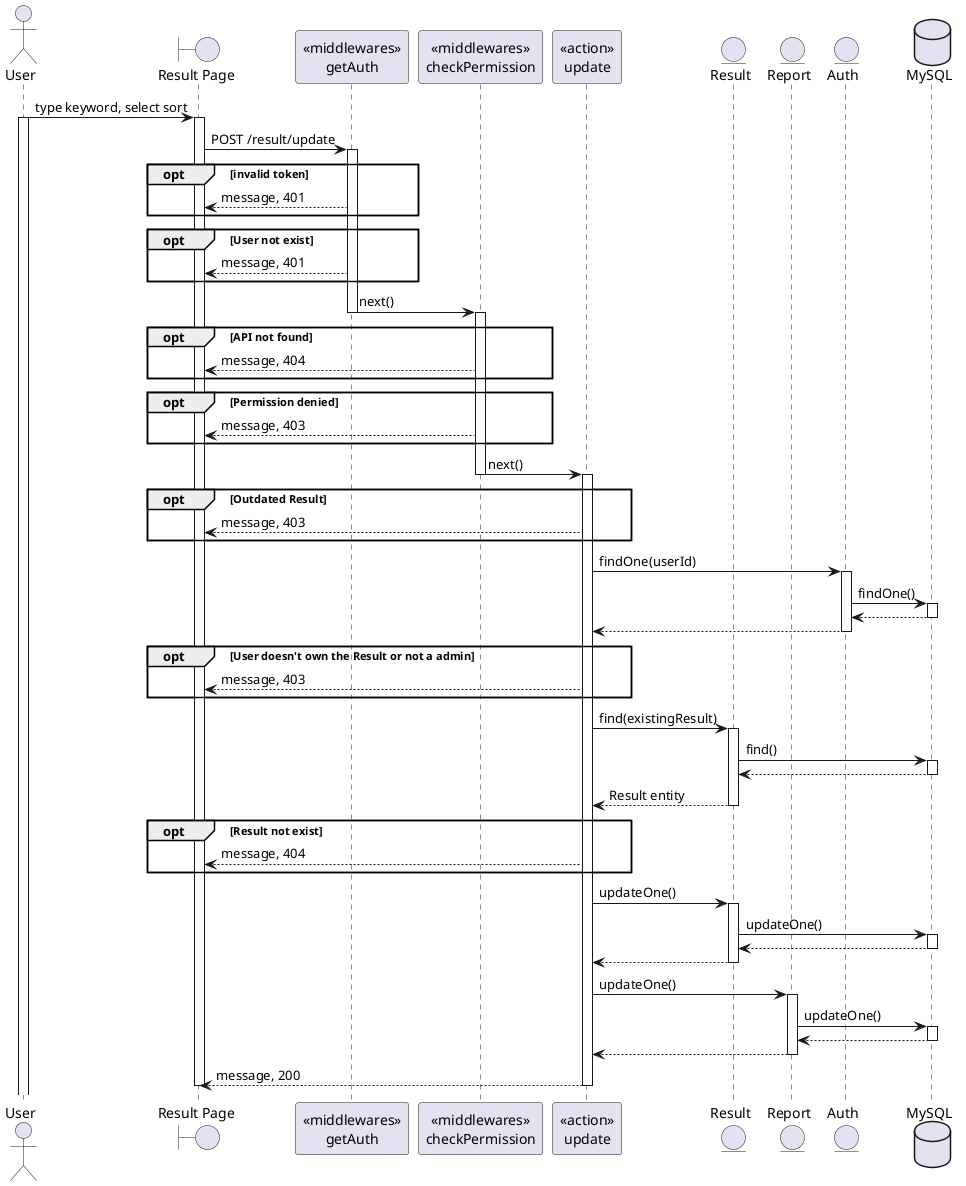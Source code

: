 @startuml
actor User
boundary "Result Page" as Client
participant "<<middlewares>>\ngetAuth" as mid1
participant "<<middlewares>>\ncheckPermission" as mid2
participant "<<action>>\nupdate" as Controller
entity "Result" as Model1
entity "Report" as Model2
entity "Auth" as Model3

database "MySQL" as DB

User -> Client: type keyword, select sort
activate User
activate Client
Client -> mid1: POST /result/update
activate mid1
opt invalid token
    mid1 --> Client: message, 401
end
opt User not exist
    mid1 --> Client: message, 401
end
mid1 -> mid2: next()
deactivate mid1
activate mid2
opt API not found
    mid2 --> Client: message, 404
end
opt Permission denied
    mid2 --> Client: message, 403
end
mid2 -> Controller: next()
deactivate mid2
activate Controller
opt Outdated Result
Controller --> Client: message, 403
end
Controller -> Model3: findOne(userId)
activate Model3
Model3 -> DB: findOne()
activate DB
DB --> Model3
deactivate DB
Model3 --> Controller
deactivate Model3
opt User doesn't own the Result or not a admin
    Controller --> Client: message, 403
end
Controller -> Model1: find(existingResult)
activate Model1
Model1 -> DB: find()
activate DB
DB --> Model1
deactivate DB
Model1 --> Controller: Result entity
deactivate Model1
opt Result not exist
    Controller --> Client: message, 404
end
Controller -> Model1: updateOne()
activate Model1
Model1 -> DB: updateOne()
activate DB
DB --> Model1
deactivate DB
Model1 --> Controller
deactivate Model1
Controller -> Model2: updateOne()
activate Model2
Model2 -> DB: updateOne()
activate DB
DB --> Model2
deactivate DB
Model2 --> Controller
deactivate Model2
Controller --> Client: message, 200
deactivate Controller







deactivate Client

@enduml
